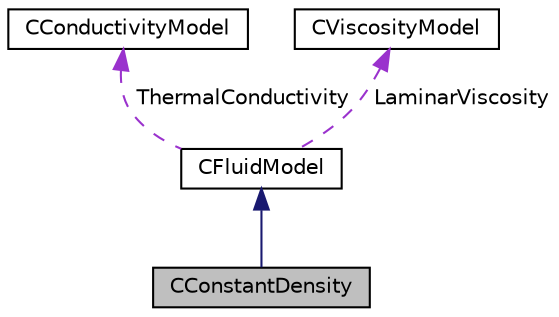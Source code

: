 digraph "CConstantDensity"
{
  edge [fontname="Helvetica",fontsize="10",labelfontname="Helvetica",labelfontsize="10"];
  node [fontname="Helvetica",fontsize="10",shape=record];
  Node2 [label="CConstantDensity",height=0.2,width=0.4,color="black", fillcolor="grey75", style="filled", fontcolor="black"];
  Node3 -> Node2 [dir="back",color="midnightblue",fontsize="10",style="solid",fontname="Helvetica"];
  Node3 [label="CFluidModel",height=0.2,width=0.4,color="black", fillcolor="white", style="filled",URL="$class_c_fluid_model.html",tooltip="Main class for defining the Thermo-Physical Model a child class for each particular Model (Ideal-Gas..."];
  Node4 -> Node3 [dir="back",color="darkorchid3",fontsize="10",style="dashed",label=" ThermalConductivity" ,fontname="Helvetica"];
  Node4 [label="CConductivityModel",height=0.2,width=0.4,color="black", fillcolor="white", style="filled",URL="$class_c_conductivity_model.html"];
  Node5 -> Node3 [dir="back",color="darkorchid3",fontsize="10",style="dashed",label=" LaminarViscosity" ,fontname="Helvetica"];
  Node5 [label="CViscosityModel",height=0.2,width=0.4,color="black", fillcolor="white", style="filled",URL="$class_c_viscosity_model.html",tooltip="Main class for defining the Transport-Physical Model a child class for each particular Model (Power l..."];
}
